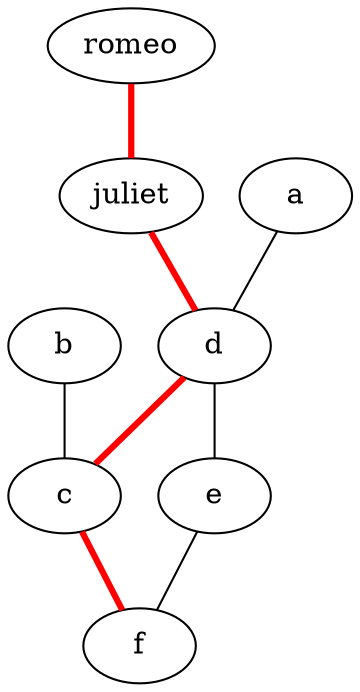 graph { 
    romeo -- juliet -- d -- c -- f[color=red,penwidth=3.0];
    b -- c; 
    d -- e; 
    e -- f; 
    a -- d; 
}	
